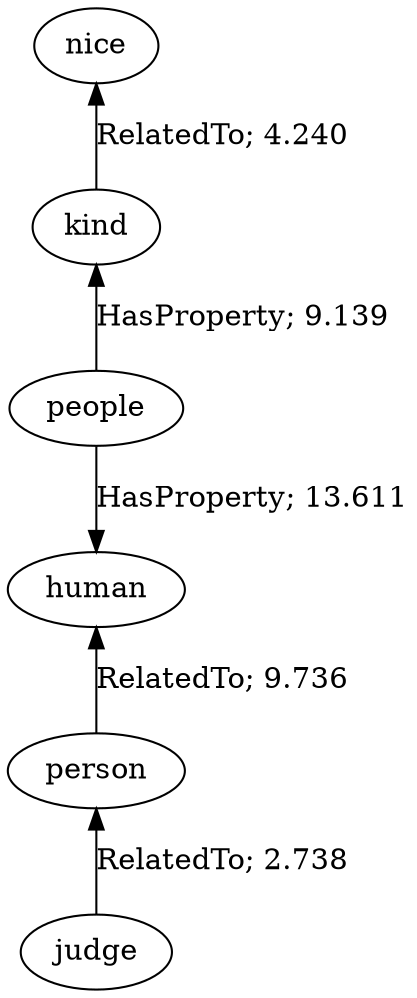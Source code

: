 // The path the concepts from "nice" to "judge".Path Length: 5; Weight Sum: 39.463293376772874; Average Weight: 7.892658675354575
digraph "9_a---nice-judge---PLen5_WSum39.463_WAvg7.893" {
	0 [label=nice]
	1 [label=kind]
	2 [label=people]
	3 [label=human]
	4 [label=person]
	5 [label=judge]
	0 -> 1 [label="RelatedTo; 4.240" dir=back weight=4.240]
	1 -> 2 [label="HasProperty; 9.139" dir=back weight=9.139]
	2 -> 3 [label="HasProperty; 13.611" dir=forward weight=13.611]
	3 -> 4 [label="RelatedTo; 9.736" dir=back weight=9.736]
	4 -> 5 [label="RelatedTo; 2.738" dir=back weight=2.738]
}
